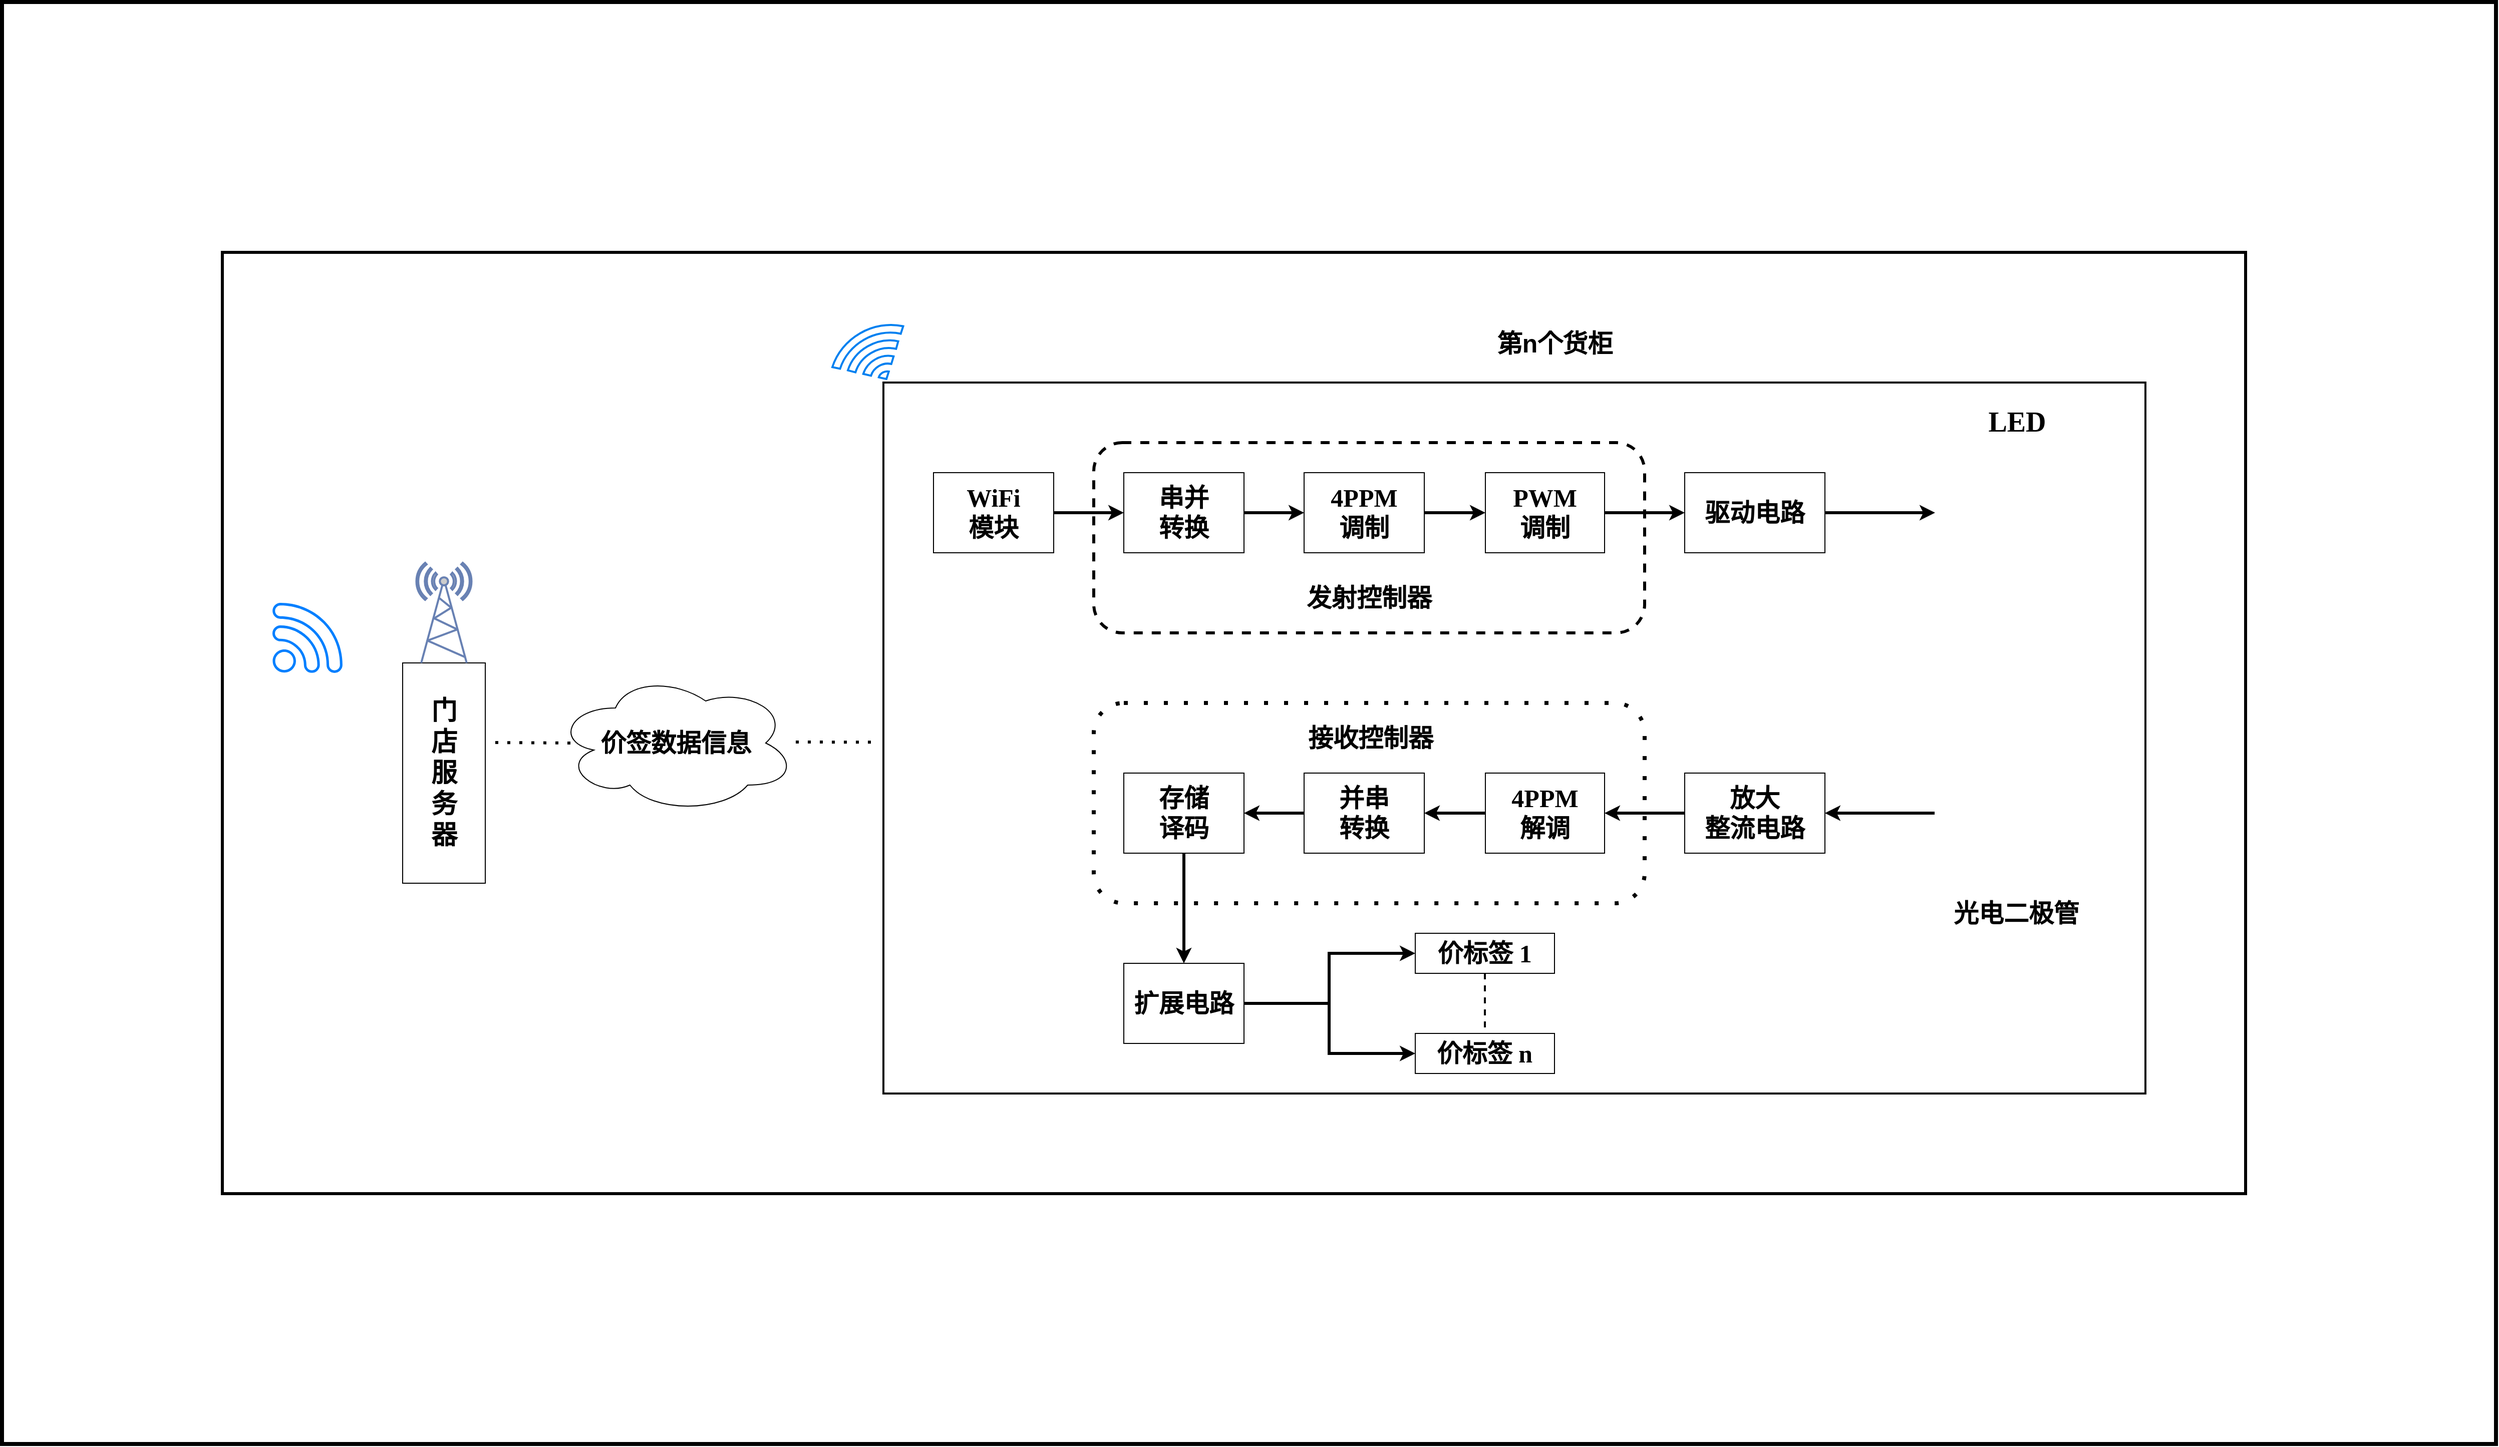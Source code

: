 <mxfile version="13.4.6" type="github">
  <diagram id="mznmLNT-LBeZ_tSl86b3" name="Page-1">
    <mxGraphModel dx="4979" dy="3485" grid="1" gridSize="10" guides="1" tooltips="1" connect="1" arrows="1" fold="1" page="1" pageScale="1" pageWidth="827" pageHeight="1169" math="0" shadow="0">
      <root>
        <mxCell id="0" />
        <mxCell id="1" parent="0" />
        <mxCell id="9orjj6MwfOjdTgFFEBvU-1" value="" style="html=1;verticalLabelPosition=bottom;align=center;labelBackgroundColor=#ffffff;verticalAlign=top;strokeWidth=2;strokeColor=#0080F0;shadow=0;dashed=0;shape=mxgraph.ios7.icons.wifi;pointerEvents=1;rotation=-30;" parent="1" vertex="1">
          <mxGeometry x="518.99" y="-72.7" width="81.68" height="52.7" as="geometry" />
        </mxCell>
        <mxCell id="9orjj6MwfOjdTgFFEBvU-4" value="&lt;font style=&quot;font-size: 25px&quot;&gt;价签数据信息&lt;/font&gt;" style="ellipse;shape=cloud;whiteSpace=wrap;html=1;fontFamily=Times New Roman;fontSize=18;fontStyle=1" parent="1" vertex="1">
          <mxGeometry x="242.5" y="270" width="240" height="140" as="geometry" />
        </mxCell>
        <mxCell id="9orjj6MwfOjdTgFFEBvU-5" value="&lt;b style=&quot;font-size: 26px&quot;&gt;门&lt;br&gt;店&lt;br&gt;服&lt;br&gt;务&lt;br&gt;器&lt;/b&gt;" style="rounded=0;whiteSpace=wrap;html=1;fontFamily=Times New Roman;fontSize=20;" parent="1" vertex="1">
          <mxGeometry x="90" y="260" width="82.5" height="220" as="geometry" />
        </mxCell>
        <mxCell id="9orjj6MwfOjdTgFFEBvU-6" value="" style="endArrow=none;dashed=1;html=1;dashPattern=1 3;strokeWidth=3;fontFamily=Times New Roman;fontSize=18;fontStyle=1" parent="1" edge="1">
          <mxGeometry width="50" height="50" relative="1" as="geometry">
            <mxPoint x="182.5" y="339.5" as="sourcePoint" />
            <mxPoint x="262.5" y="340" as="targetPoint" />
          </mxGeometry>
        </mxCell>
        <mxCell id="9orjj6MwfOjdTgFFEBvU-7" value="" style="endArrow=none;dashed=1;html=1;dashPattern=1 3;strokeWidth=3;fontFamily=Times New Roman;fontSize=18;fontStyle=1" parent="1" edge="1">
          <mxGeometry width="50" height="50" relative="1" as="geometry">
            <mxPoint x="482.5" y="339" as="sourcePoint" />
            <mxPoint x="562.5" y="339.17" as="targetPoint" />
          </mxGeometry>
        </mxCell>
        <mxCell id="9orjj6MwfOjdTgFFEBvU-8" value="" style="rounded=0;whiteSpace=wrap;html=1;fontFamily=Times New Roman;fontSize=18;fillColor=none;strokeWidth=2;" parent="1" vertex="1">
          <mxGeometry x="570" y="-20" width="1260" height="710" as="geometry" />
        </mxCell>
        <mxCell id="9orjj6MwfOjdTgFFEBvU-9" value="&lt;b&gt;&lt;font style=&quot;font-size: 25px&quot;&gt;WiFi&lt;br&gt;模块&lt;/font&gt;&lt;/b&gt;" style="rounded=0;whiteSpace=wrap;html=1;fontFamily=Times New Roman;fontSize=18;" parent="1" vertex="1">
          <mxGeometry x="620" y="70" width="120" height="80" as="geometry" />
        </mxCell>
        <mxCell id="9orjj6MwfOjdTgFFEBvU-10" value="&lt;font style=&quot;font-size: 25px&quot;&gt;&lt;b&gt;串并&lt;br&gt;转换&lt;/b&gt;&lt;/font&gt;" style="rounded=0;whiteSpace=wrap;html=1;fontFamily=Times New Roman;fontSize=18;" parent="1" vertex="1">
          <mxGeometry x="810" y="70" width="120" height="80" as="geometry" />
        </mxCell>
        <mxCell id="9orjj6MwfOjdTgFFEBvU-12" value="" style="endArrow=classic;html=1;strokeWidth=3;fontFamily=Times New Roman;fontSize=20;exitX=1;exitY=0.5;exitDx=0;exitDy=0;entryX=0;entryY=0.5;entryDx=0;entryDy=0;" parent="1" source="9orjj6MwfOjdTgFFEBvU-9" target="9orjj6MwfOjdTgFFEBvU-10" edge="1">
          <mxGeometry width="50" height="50" relative="1" as="geometry">
            <mxPoint x="820" y="250" as="sourcePoint" />
            <mxPoint x="870" y="200" as="targetPoint" />
          </mxGeometry>
        </mxCell>
        <mxCell id="9orjj6MwfOjdTgFFEBvU-13" value="&lt;b&gt;&lt;font style=&quot;font-size: 25px&quot;&gt;4PPM&lt;br&gt;调制&lt;/font&gt;&lt;/b&gt;" style="rounded=0;whiteSpace=wrap;html=1;fontFamily=Times New Roman;fontSize=18;" parent="1" vertex="1">
          <mxGeometry x="990" y="70" width="120" height="80" as="geometry" />
        </mxCell>
        <mxCell id="9orjj6MwfOjdTgFFEBvU-14" value="&lt;b&gt;&lt;font style=&quot;font-size: 25px&quot;&gt;PWM&lt;br&gt;调制&lt;/font&gt;&lt;/b&gt;" style="rounded=0;whiteSpace=wrap;html=1;fontFamily=Times New Roman;fontSize=18;" parent="1" vertex="1">
          <mxGeometry x="1171" y="70" width="119" height="80" as="geometry" />
        </mxCell>
        <mxCell id="9orjj6MwfOjdTgFFEBvU-61" style="edgeStyle=none;rounded=0;orthogonalLoop=1;jettySize=auto;html=1;exitX=1;exitY=0.5;exitDx=0;exitDy=0;entryX=1;entryY=0.5;entryDx=0;entryDy=0;endArrow=classic;endFill=1;strokeColor=#000000;strokeWidth=3;fontFamily=Times New Roman;fontSize=20;" parent="1" source="9orjj6MwfOjdTgFFEBvU-15" target="9orjj6MwfOjdTgFFEBvU-59" edge="1">
          <mxGeometry relative="1" as="geometry" />
        </mxCell>
        <mxCell id="9orjj6MwfOjdTgFFEBvU-15" value="&lt;b&gt;&lt;font style=&quot;font-size: 25px&quot;&gt;驱动电路&lt;/font&gt;&lt;/b&gt;" style="rounded=0;whiteSpace=wrap;html=1;fontFamily=Times New Roman;fontSize=18;" parent="1" vertex="1">
          <mxGeometry x="1370" y="70" width="140" height="80" as="geometry" />
        </mxCell>
        <mxCell id="9orjj6MwfOjdTgFFEBvU-17" value="" style="endArrow=classic;html=1;strokeWidth=3;fontFamily=Times New Roman;fontSize=20;exitX=1;exitY=0.5;exitDx=0;exitDy=0;entryX=0;entryY=0.5;entryDx=0;entryDy=0;" parent="1" source="9orjj6MwfOjdTgFFEBvU-10" target="9orjj6MwfOjdTgFFEBvU-13" edge="1">
          <mxGeometry width="50" height="50" relative="1" as="geometry">
            <mxPoint x="1080" y="250" as="sourcePoint" />
            <mxPoint x="1130" y="200" as="targetPoint" />
          </mxGeometry>
        </mxCell>
        <mxCell id="9orjj6MwfOjdTgFFEBvU-18" value="" style="endArrow=classic;html=1;strokeWidth=3;fontFamily=Times New Roman;fontSize=20;exitX=1;exitY=0.5;exitDx=0;exitDy=0;" parent="1" source="9orjj6MwfOjdTgFFEBvU-14" target="9orjj6MwfOjdTgFFEBvU-15" edge="1">
          <mxGeometry width="50" height="50" relative="1" as="geometry">
            <mxPoint x="1080" y="250" as="sourcePoint" />
            <mxPoint x="1130" y="200" as="targetPoint" />
          </mxGeometry>
        </mxCell>
        <mxCell id="9orjj6MwfOjdTgFFEBvU-19" value="" style="endArrow=classic;html=1;strokeWidth=3;fontFamily=Times New Roman;fontSize=20;exitX=1;exitY=0.5;exitDx=0;exitDy=0;entryX=0;entryY=0.5;entryDx=0;entryDy=0;" parent="1" source="9orjj6MwfOjdTgFFEBvU-13" target="9orjj6MwfOjdTgFFEBvU-14" edge="1">
          <mxGeometry width="50" height="50" relative="1" as="geometry">
            <mxPoint x="1080" y="250" as="sourcePoint" />
            <mxPoint x="1130" y="200" as="targetPoint" />
          </mxGeometry>
        </mxCell>
        <mxCell id="9orjj6MwfOjdTgFFEBvU-20" value="&lt;b style=&quot;font-size: 25px&quot;&gt;&lt;br&gt;&lt;br&gt;&lt;br&gt;&lt;br&gt;发射控制器&lt;/b&gt;" style="rounded=1;whiteSpace=wrap;html=1;fontFamily=Times New Roman;fontSize=20;fillColor=none;strokeWidth=3;dashed=1;" parent="1" vertex="1">
          <mxGeometry x="780" y="40" width="550" height="190" as="geometry" />
        </mxCell>
        <mxCell id="9orjj6MwfOjdTgFFEBvU-28" value="" style="rounded=1;whiteSpace=wrap;html=1;fontFamily=Times New Roman;fontSize=20;dashed=1;fillColor=none;strokeWidth=4;dashPattern=1 4;" parent="1" vertex="1">
          <mxGeometry x="780" y="300" width="550" height="200" as="geometry" />
        </mxCell>
        <mxCell id="9orjj6MwfOjdTgFFEBvU-29" value="&lt;b&gt;&lt;font style=&quot;font-size: 25px&quot;&gt;接收控制器&lt;/font&gt;&lt;/b&gt;" style="text;html=1;strokeColor=none;fillColor=none;align=center;verticalAlign=middle;whiteSpace=wrap;rounded=0;dashed=1;fontFamily=Times New Roman;fontSize=20;" parent="1" vertex="1">
          <mxGeometry x="990" y="325" width="132.5" height="20" as="geometry" />
        </mxCell>
        <mxCell id="9orjj6MwfOjdTgFFEBvU-47" style="edgeStyle=orthogonalEdgeStyle;rounded=0;orthogonalLoop=1;jettySize=auto;html=1;exitX=0.5;exitY=1;exitDx=0;exitDy=0;strokeWidth=3;fontFamily=Times New Roman;fontSize=20;" parent="1" source="9orjj6MwfOjdTgFFEBvU-38" target="9orjj6MwfOjdTgFFEBvU-46" edge="1">
          <mxGeometry relative="1" as="geometry" />
        </mxCell>
        <mxCell id="9orjj6MwfOjdTgFFEBvU-38" value="&lt;b&gt;&lt;font style=&quot;font-size: 25px&quot;&gt;存储&lt;br&gt;译码&lt;/font&gt;&lt;/b&gt;" style="rounded=0;whiteSpace=wrap;html=1;fontFamily=Times New Roman;fontSize=18;" parent="1" vertex="1">
          <mxGeometry x="810" y="370" width="120" height="80" as="geometry" />
        </mxCell>
        <mxCell id="9orjj6MwfOjdTgFFEBvU-39" value="&lt;b style=&quot;font-size: 25px&quot;&gt;并串&lt;br&gt;转换&lt;/b&gt;" style="rounded=0;whiteSpace=wrap;html=1;fontFamily=Times New Roman;fontSize=18;" parent="1" vertex="1">
          <mxGeometry x="990" y="370" width="120" height="80" as="geometry" />
        </mxCell>
        <mxCell id="9orjj6MwfOjdTgFFEBvU-40" value="&lt;b style=&quot;font-size: 25px&quot;&gt;4PPM&lt;br&gt;解调&lt;/b&gt;" style="rounded=0;whiteSpace=wrap;html=1;fontFamily=Times New Roman;fontSize=18;" parent="1" vertex="1">
          <mxGeometry x="1171" y="370" width="119" height="80" as="geometry" />
        </mxCell>
        <mxCell id="9orjj6MwfOjdTgFFEBvU-62" style="edgeStyle=none;rounded=0;orthogonalLoop=1;jettySize=auto;html=1;exitX=1;exitY=0.5;exitDx=0;exitDy=0;entryX=0;entryY=0.5;entryDx=0;entryDy=0;endArrow=none;endFill=0;strokeColor=#000000;strokeWidth=3;fontFamily=Times New Roman;fontSize=20;startArrow=classic;startFill=1;" parent="1" source="9orjj6MwfOjdTgFFEBvU-41" target="9orjj6MwfOjdTgFFEBvU-60" edge="1">
          <mxGeometry relative="1" as="geometry" />
        </mxCell>
        <mxCell id="9orjj6MwfOjdTgFFEBvU-41" value="&lt;b&gt;&lt;font style=&quot;font-size: 25px&quot;&gt;放大&lt;br&gt;整流电路&lt;/font&gt;&lt;/b&gt;" style="rounded=0;whiteSpace=wrap;html=1;fontFamily=Times New Roman;fontSize=18;" parent="1" vertex="1">
          <mxGeometry x="1370" y="370" width="140" height="80" as="geometry" />
        </mxCell>
        <mxCell id="9orjj6MwfOjdTgFFEBvU-42" value="" style="endArrow=none;html=1;strokeWidth=3;fontFamily=Times New Roman;fontSize=20;exitX=1;exitY=0.5;exitDx=0;exitDy=0;entryX=0;entryY=0.5;entryDx=0;entryDy=0;startArrow=classic;startFill=1;endFill=0;" parent="1" source="9orjj6MwfOjdTgFFEBvU-38" target="9orjj6MwfOjdTgFFEBvU-39" edge="1">
          <mxGeometry width="50" height="50" relative="1" as="geometry">
            <mxPoint x="1080" y="550" as="sourcePoint" />
            <mxPoint x="1130" y="500" as="targetPoint" />
          </mxGeometry>
        </mxCell>
        <mxCell id="9orjj6MwfOjdTgFFEBvU-43" value="" style="endArrow=none;html=1;strokeWidth=3;fontFamily=Times New Roman;fontSize=20;exitX=1;exitY=0.5;exitDx=0;exitDy=0;startArrow=classic;startFill=1;endFill=0;" parent="1" source="9orjj6MwfOjdTgFFEBvU-40" target="9orjj6MwfOjdTgFFEBvU-41" edge="1">
          <mxGeometry width="50" height="50" relative="1" as="geometry">
            <mxPoint x="1080" y="550" as="sourcePoint" />
            <mxPoint x="1130" y="500" as="targetPoint" />
          </mxGeometry>
        </mxCell>
        <mxCell id="9orjj6MwfOjdTgFFEBvU-44" value="" style="endArrow=none;html=1;strokeWidth=3;fontFamily=Times New Roman;fontSize=20;exitX=1;exitY=0.5;exitDx=0;exitDy=0;entryX=0;entryY=0.5;entryDx=0;entryDy=0;startArrow=classic;startFill=1;endFill=0;" parent="1" source="9orjj6MwfOjdTgFFEBvU-39" target="9orjj6MwfOjdTgFFEBvU-40" edge="1">
          <mxGeometry width="50" height="50" relative="1" as="geometry">
            <mxPoint x="1080" y="550" as="sourcePoint" />
            <mxPoint x="1130" y="500" as="targetPoint" />
          </mxGeometry>
        </mxCell>
        <mxCell id="9orjj6MwfOjdTgFFEBvU-57" style="rounded=0;orthogonalLoop=1;jettySize=auto;html=1;entryX=0;entryY=0.5;entryDx=0;entryDy=0;entryPerimeter=0;strokeColor=#000000;strokeWidth=3;fontFamily=Times New Roman;fontSize=20;endArrow=none;endFill=0;" parent="1" source="9orjj6MwfOjdTgFFEBvU-46" target="9orjj6MwfOjdTgFFEBvU-52" edge="1">
          <mxGeometry relative="1" as="geometry" />
        </mxCell>
        <mxCell id="9orjj6MwfOjdTgFFEBvU-46" value="&lt;span style=&quot;font-size: 25px&quot;&gt;&lt;b&gt;扩展电路&lt;/b&gt;&lt;/span&gt;" style="rounded=0;whiteSpace=wrap;html=1;fontFamily=Times New Roman;fontSize=18;" parent="1" vertex="1">
          <mxGeometry x="810" y="560" width="120" height="80" as="geometry" />
        </mxCell>
        <mxCell id="9orjj6MwfOjdTgFFEBvU-48" value="&lt;b&gt;&lt;font style=&quot;font-size: 25px&quot;&gt;价标签 1&lt;/font&gt;&lt;/b&gt;" style="rounded=0;whiteSpace=wrap;html=1;fontFamily=Times New Roman;fontSize=18;" parent="1" vertex="1">
          <mxGeometry x="1101" y="530" width="139" height="40" as="geometry" />
        </mxCell>
        <mxCell id="9orjj6MwfOjdTgFFEBvU-49" value="&lt;b&gt;&lt;font style=&quot;font-size: 25px&quot;&gt;价标签 n&lt;/font&gt;&lt;/b&gt;" style="rounded=0;whiteSpace=wrap;html=1;fontFamily=Times New Roman;fontSize=18;" parent="1" vertex="1">
          <mxGeometry x="1101" y="630" width="139" height="40" as="geometry" />
        </mxCell>
        <mxCell id="9orjj6MwfOjdTgFFEBvU-50" value="" style="endArrow=none;dashed=1;html=1;strokeWidth=2;fontFamily=Times New Roman;fontSize=20;exitX=0.5;exitY=1;exitDx=0;exitDy=0;entryX=0.5;entryY=0;entryDx=0;entryDy=0;" parent="1" source="9orjj6MwfOjdTgFFEBvU-48" target="9orjj6MwfOjdTgFFEBvU-49" edge="1">
          <mxGeometry width="50" height="50" relative="1" as="geometry">
            <mxPoint x="970" y="320" as="sourcePoint" />
            <mxPoint x="1040" y="270" as="targetPoint" />
          </mxGeometry>
        </mxCell>
        <mxCell id="9orjj6MwfOjdTgFFEBvU-55" style="edgeStyle=none;rounded=0;orthogonalLoop=1;jettySize=auto;html=1;exitX=1;exitY=0;exitDx=0;exitDy=0;exitPerimeter=0;entryX=0;entryY=0.5;entryDx=0;entryDy=0;strokeColor=#000000;strokeWidth=3;fontFamily=Times New Roman;fontSize=20;" parent="1" source="9orjj6MwfOjdTgFFEBvU-52" target="9orjj6MwfOjdTgFFEBvU-48" edge="1">
          <mxGeometry relative="1" as="geometry" />
        </mxCell>
        <mxCell id="9orjj6MwfOjdTgFFEBvU-56" style="edgeStyle=none;rounded=0;orthogonalLoop=1;jettySize=auto;html=1;exitX=1;exitY=1;exitDx=0;exitDy=0;exitPerimeter=0;entryX=0;entryY=0.5;entryDx=0;entryDy=0;strokeColor=#000000;strokeWidth=3;fontFamily=Times New Roman;fontSize=20;" parent="1" source="9orjj6MwfOjdTgFFEBvU-52" target="9orjj6MwfOjdTgFFEBvU-49" edge="1">
          <mxGeometry relative="1" as="geometry" />
        </mxCell>
        <mxCell id="9orjj6MwfOjdTgFFEBvU-52" value="" style="strokeWidth=3;html=1;shape=mxgraph.flowchart.annotation_2;align=left;labelPosition=right;pointerEvents=1;fillColor=none;fontFamily=Times New Roman;fontSize=20;" parent="1" vertex="1">
          <mxGeometry x="990" y="550" width="50" height="100" as="geometry" />
        </mxCell>
        <mxCell id="9orjj6MwfOjdTgFFEBvU-58" value="" style="fontColor=#0066CC;verticalAlign=top;verticalLabelPosition=bottom;labelPosition=center;align=center;html=1;outlineConnect=0;fillColor=#CCCCCC;strokeColor=#6881B3;gradientColor=none;gradientDirection=north;strokeWidth=2;shape=mxgraph.networks.radio_tower;" parent="1" vertex="1">
          <mxGeometry x="103.75" y="160" width="55" height="100" as="geometry" />
        </mxCell>
        <mxCell id="9orjj6MwfOjdTgFFEBvU-59" value="" style="shape=image;html=1;verticalAlign=top;verticalLabelPosition=bottom;labelBackgroundColor=#ffffff;imageAspect=0;aspect=fixed;image=https://cdn3.iconfinder.com/data/icons/android-ui-5/10/16-128.png;strokeWidth=2;fillColor=none;fontFamily=Times New Roman;fontSize=20;rotation=-180;" parent="1" vertex="1">
          <mxGeometry x="1620" y="29" width="162" height="162" as="geometry" />
        </mxCell>
        <mxCell id="9orjj6MwfOjdTgFFEBvU-60" value="" style="shape=image;html=1;verticalAlign=top;verticalLabelPosition=bottom;labelBackgroundColor=#ffffff;imageAspect=0;aspect=fixed;image=https://cdn3.iconfinder.com/data/icons/android-ui-5/10/16-128.png;strokeWidth=2;fillColor=none;fontFamily=Times New Roman;fontSize=20;" parent="1" vertex="1">
          <mxGeometry x="1619.5" y="328.75" width="162.5" height="162.5" as="geometry" />
        </mxCell>
        <mxCell id="9orjj6MwfOjdTgFFEBvU-63" value="&lt;font style=&quot;font-size: 25px&quot;&gt;&lt;b&gt;光电二极管&lt;/b&gt;&lt;/font&gt;" style="text;html=1;strokeColor=none;fillColor=none;align=center;verticalAlign=middle;whiteSpace=wrap;rounded=0;fontFamily=Times New Roman;fontSize=20;" parent="1" vertex="1">
          <mxGeometry x="1620.75" y="500" width="160" height="20" as="geometry" />
        </mxCell>
        <mxCell id="9orjj6MwfOjdTgFFEBvU-64" value="&lt;font size=&quot;1&quot;&gt;&lt;b style=&quot;font-size: 28px&quot;&gt;LED&lt;/b&gt;&lt;/font&gt;" style="text;html=1;strokeColor=none;fillColor=none;align=center;verticalAlign=middle;whiteSpace=wrap;rounded=0;fontFamily=Times New Roman;fontSize=20;" parent="1" vertex="1">
          <mxGeometry x="1622" y="9" width="160" height="20" as="geometry" />
        </mxCell>
        <mxCell id="9orjj6MwfOjdTgFFEBvU-66" value="" style="rounded=0;whiteSpace=wrap;html=1;strokeWidth=3;fillColor=none;fontFamily=Times New Roman;fontSize=20;" parent="1" vertex="1">
          <mxGeometry x="-90" y="-150" width="2020" height="940" as="geometry" />
        </mxCell>
        <mxCell id="oYpV4RygmA6f6b69uz8--1" value="&lt;font style=&quot;font-size: 25px&quot;&gt;&lt;b&gt;第n个货柜&lt;/b&gt;&lt;/font&gt;" style="text;html=1;strokeColor=none;fillColor=none;align=center;verticalAlign=middle;whiteSpace=wrap;rounded=0;dashed=1;" parent="1" vertex="1">
          <mxGeometry x="1161" y="-80" width="159" height="40" as="geometry" />
        </mxCell>
        <mxCell id="oYpV4RygmA6f6b69uz8--2" value="" style="rounded=0;whiteSpace=wrap;html=1;strokeWidth=4;fillColor=none;" parent="1" vertex="1">
          <mxGeometry x="-310" y="-400" width="2490" height="1440" as="geometry" />
        </mxCell>
        <mxCell id="DoLCz1t5wqMQUGlAJeza-1" value="" style="pointerEvents=1;shadow=0;dashed=0;html=1;strokeColor=none;aspect=fixed;labelPosition=center;verticalLabelPosition=bottom;verticalAlign=top;align=center;outlineConnect=0;shape=mxgraph.vvd.wi_fi;fillColor=#007FFF;" vertex="1" parent="1">
          <mxGeometry x="-40" y="200" width="70" height="70" as="geometry" />
        </mxCell>
      </root>
    </mxGraphModel>
  </diagram>
</mxfile>
